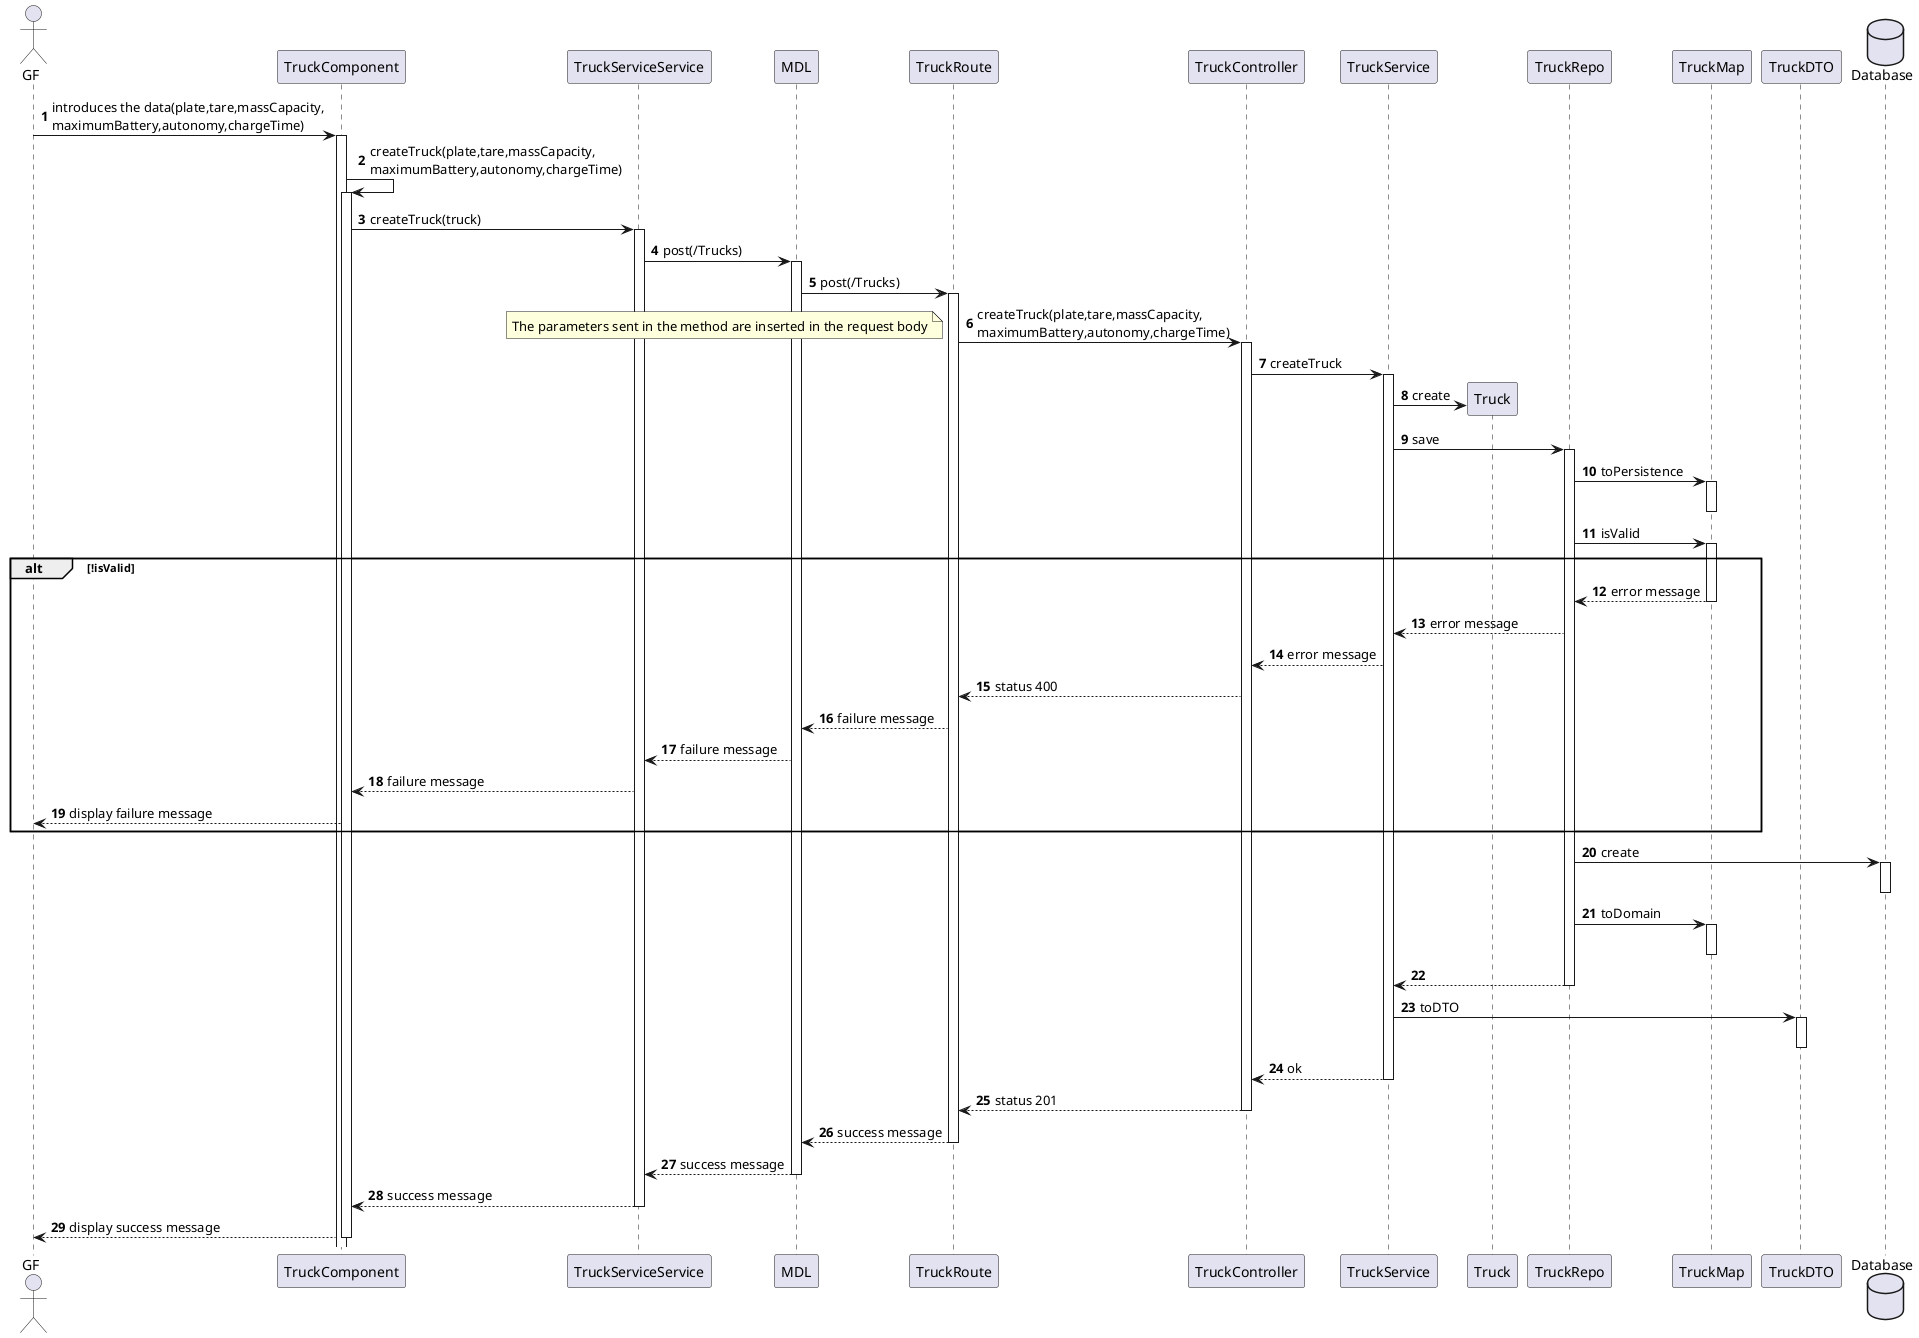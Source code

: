 @startuml

autonumber
actor "GF" as GF
participant "TruckComponent" as COMP
participant "TruckServiceService" as SS
participant "TruckServiceService" as SS
participant "MDL" as MDL
participant "TruckRoute" as ROUTE
participant "TruckController" as CTR
participant "TruckService" as SERVICE
participant "Truck" as Path
participant "TruckRepo" as REPO
participant "TruckMap" as MAP
participant "TruckDTO" as DTO
database "Database" as DB

GF-> COMP : introduces the data(plate,tare,massCapacity,\nmaximumBattery,autonomy,chargeTime)
activate COMP
COMP -> COMP : createTruck(plate,tare,massCapacity,\nmaximumBattery,autonomy,chargeTime)
activate COMP
COMP -> SS : createTruck(truck)
activate SS
SS -> MDL : post(/Trucks)

activate MDL
MDL -> ROUTE: post(/Trucks)
activate ROUTE
ROUTE -> CTR : createTruck(plate,tare,massCapacity,\nmaximumBattery,autonomy,chargeTime)
note left
  The parameters sent in the method are inserted in the request body
end note
activate CTR
CTR -> SERVICE : createTruck
activate SERVICE
SERVICE -> Path** : create
SERVICE -> REPO : save
activate REPO
REPO -> MAP : toPersistence
activate MAP
deactivate MAP
REPO -> MAP : isValid
activate MAP
alt !isValid
MAP --> REPO: error message
deactivate MAP
SERVICE <--REPO : error message
CTR <-- SERVICE : error message
ROUTE <-- CTR : status 400
MDL <-- ROUTE : failure message

SS <-- MDL : failure message
SS --> COMP : failure message
GF<-- COMP : display failure message
end
REPO -> DB : create
activate DB
deactivate DB
REPO -> MAP : toDomain
activate MAP
deactivate MAP
REPO --> SERVICE
deactivate REPO
SERVICE -> DTO : toDTO
activate DTO
deactivate DTO
SERVICE --> CTR : ok
deactivate SERVICE
CTR --> ROUTE : status 201
deactivate CTR
ROUTE --> MDL : success message
deactivate ROUTE
MDL --> SS : success message
deactivate MDL

SS --> COMP : success message
deactivate SS
deactivate MDL
GF<-- COMP : display success message
deactivate

@enduml